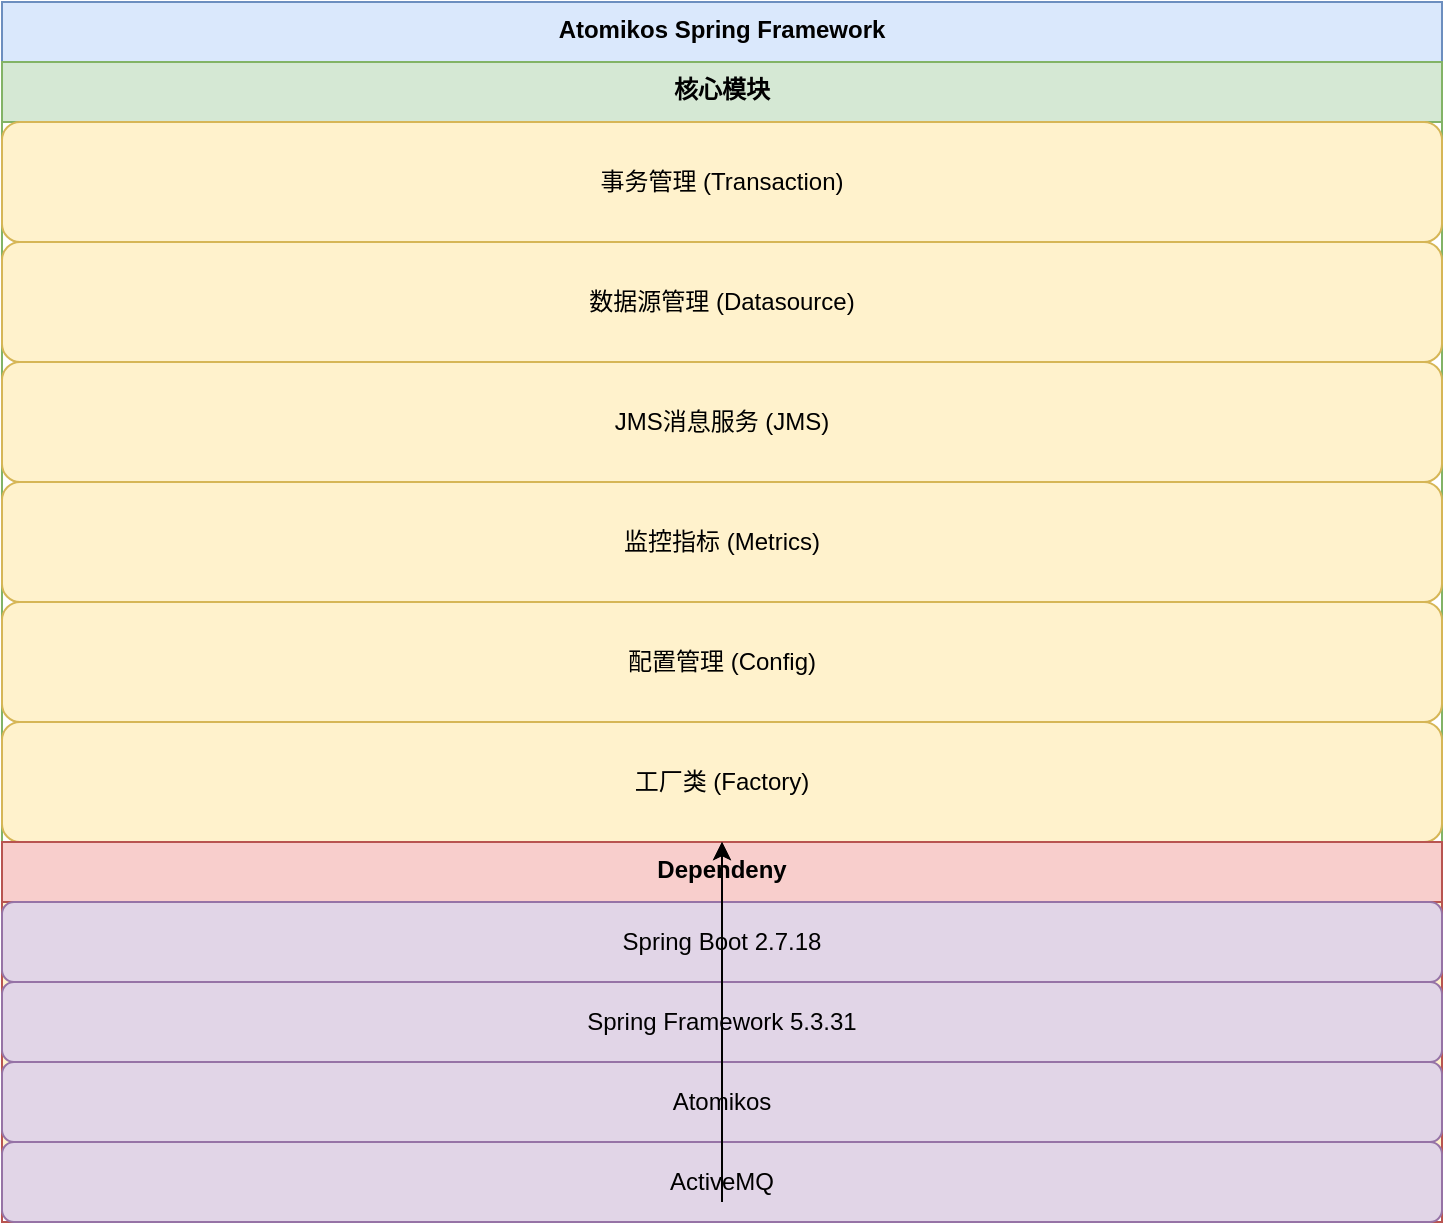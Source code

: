 <mxfile version="26.2.14">
  <diagram name="Atomikos Spring Architecture" id="-GEyjpEQG79bUJHVE0J3">
    <mxGraphModel dx="1418" dy="804" grid="1" gridSize="10" guides="1" tooltips="1" connect="1" arrows="1" fold="1" page="1" pageScale="1" pageWidth="850" pageHeight="1100" math="0" shadow="0">
      <root>
        <mxCell id="0" />
        <mxCell id="1" parent="0" />
        <mxCell id="EmIKRjpAbAzk9MXDX8uY-1" value="Atomikos Spring Framework" style="swimlane;fontStyle=1;align=center;verticalAlign=top;childLayout=stackLayout;horizontal=1;startSize=30;horizontalStack=0;resizeParent=1;resizeParentMax=0;resizeLast=0;collapsible=1;marginBottom=0;fillColor=#dae8fc;strokeColor=#6c8ebf;" vertex="1" parent="1">
          <mxGeometry x="40" y="40" width="720" height="600" as="geometry" />
        </mxCell>
        <mxCell id="EmIKRjpAbAzk9MXDX8uY-2" value="核心模块" style="swimlane;fontStyle=1;align=center;verticalAlign=top;childLayout=stackLayout;horizontal=1;startSize=30;horizontalStack=0;resizeParent=1;resizeParentMax=0;resizeLast=0;collapsible=1;marginBottom=0;fillColor=#d5e8d4;strokeColor=#82b366;" vertex="1" parent="EmIKRjpAbAzk9MXDX8uY-1">
          <mxGeometry y="30" width="720" height="570" as="geometry" />
        </mxCell>
        <mxCell id="EmIKRjpAbAzk9MXDX8uY-3" value="事务管理 (Transaction)" style="rounded=1;whiteSpace=wrap;html=1;fillColor=#fff2cc;strokeColor=#d6b656;" vertex="1" parent="EmIKRjpAbAzk9MXDX8uY-2">
          <mxGeometry y="30" width="720" height="60" as="geometry" />
        </mxCell>
        <mxCell id="EmIKRjpAbAzk9MXDX8uY-4" value="数据源管理 (Datasource)" style="rounded=1;whiteSpace=wrap;html=1;fillColor=#fff2cc;strokeColor=#d6b656;" vertex="1" parent="EmIKRjpAbAzk9MXDX8uY-2">
          <mxGeometry y="90" width="720" height="60" as="geometry" />
        </mxCell>
        <mxCell id="EmIKRjpAbAzk9MXDX8uY-5" value="JMS消息服务 (JMS)" style="rounded=1;whiteSpace=wrap;html=1;fillColor=#fff2cc;strokeColor=#d6b656;" vertex="1" parent="EmIKRjpAbAzk9MXDX8uY-2">
          <mxGeometry y="150" width="720" height="60" as="geometry" />
        </mxCell>
        <mxCell id="EmIKRjpAbAzk9MXDX8uY-6" value="监控指标 (Metrics)" style="rounded=1;whiteSpace=wrap;html=1;fillColor=#fff2cc;strokeColor=#d6b656;" vertex="1" parent="EmIKRjpAbAzk9MXDX8uY-2">
          <mxGeometry y="210" width="720" height="60" as="geometry" />
        </mxCell>
        <mxCell id="EmIKRjpAbAzk9MXDX8uY-7" value="配置管理 (Config)" style="rounded=1;whiteSpace=wrap;html=1;fillColor=#fff2cc;strokeColor=#d6b656;" vertex="1" parent="EmIKRjpAbAzk9MXDX8uY-2">
          <mxGeometry y="270" width="720" height="60" as="geometry" />
        </mxCell>
        <mxCell id="EmIKRjpAbAzk9MXDX8uY-8" value="工厂类 (Factory)" style="rounded=1;whiteSpace=wrap;html=1;fillColor=#fff2cc;strokeColor=#d6b656;" vertex="1" parent="EmIKRjpAbAzk9MXDX8uY-2">
          <mxGeometry y="330" width="720" height="60" as="geometry" />
        </mxCell>
        <mxCell id="EmIKRjpAbAzk9MXDX8uY-9" value="连接管理 (Connection)" style="rounded=1;whiteSpace=wrap;html=1;fillColor=#fff2cc;strokeColor=#d6b656;" vertex="1" parent="EmIKRjpAbAzk9MXDX8uY-2">
          <mxGeometry y="390" width="720" height="60" as="geometry" />
        </mxCell>
        <mxCell id="EmIKRjpAbAzk9MXDX8uY-10" value="同步机制 (Synchronization)" style="rounded=1;whiteSpace=wrap;html=1;fillColor=#fff2cc;strokeColor=#d6b656;" vertex="1" parent="EmIKRjpAbAzk9MXDX8uY-2">
          <mxGeometry y="450" width="720" height="60" as="geometry" />
        </mxCell>
        <mxCell id="EmIKRjpAbAzk9MXDX8uY-11" value="JNDI资源管理 (JNDI)" style="rounded=1;whiteSpace=wrap;html=1;fillColor=#fff2cc;strokeColor=#d6b656;" vertex="1" parent="EmIKRjpAbAzk9MXDX8uY-2">
          <mxGeometry y="510" width="720" height="60" as="geometry" />
        </mxCell>
        <mxCell id="EmIKRjpAbAzk9MXDX8uY-12" value="Dependeny" style="swimlane;fontStyle=1;align=center;verticalAlign=top;childLayout=stackLayout;horizontal=1;startSize=30;horizontalStack=0;resizeParent=1;resizeParentMax=0;resizeLast=0;collapsible=1;marginBottom=0;fillColor=#f8cecc;strokeColor=#b85450;" vertex="1" parent="1">
          <mxGeometry x="40" y="460" width="720" height="190" as="geometry" />
        </mxCell>
        <mxCell id="EmIKRjpAbAzk9MXDX8uY-18" style="edgeStyle=orthogonalEdgeStyle;rounded=0;orthogonalLoop=1;jettySize=auto;html=1;" edge="1" parent="EmIKRjpAbAzk9MXDX8uY-12" source="EmIKRjpAbAzk9MXDX8uY-13" target="EmIKRjpAbAzk9MXDX8uY-12">
          <mxGeometry relative="1" as="geometry">
            <Array as="points">
              <mxPoint x="440" y="80" />
              <mxPoint x="440" y="80" />
            </Array>
          </mxGeometry>
        </mxCell>
        <mxCell id="EmIKRjpAbAzk9MXDX8uY-13" value="Spring Boot 2.7.18" style="rounded=1;whiteSpace=wrap;html=1;fillColor=#e1d5e7;strokeColor=#9673a6;" vertex="1" parent="EmIKRjpAbAzk9MXDX8uY-12">
          <mxGeometry y="30" width="720" height="40" as="geometry" />
        </mxCell>
        <mxCell id="EmIKRjpAbAzk9MXDX8uY-14" value="Spring Framework 5.3.31" style="rounded=1;whiteSpace=wrap;html=1;fillColor=#e1d5e7;strokeColor=#9673a6;" vertex="1" parent="EmIKRjpAbAzk9MXDX8uY-12">
          <mxGeometry y="70" width="720" height="40" as="geometry" />
        </mxCell>
        <mxCell id="EmIKRjpAbAzk9MXDX8uY-15" value="Atomikos" style="rounded=1;whiteSpace=wrap;html=1;fillColor=#e1d5e7;strokeColor=#9673a6;" vertex="1" parent="EmIKRjpAbAzk9MXDX8uY-12">
          <mxGeometry y="110" width="720" height="40" as="geometry" />
        </mxCell>
        <mxCell id="EmIKRjpAbAzk9MXDX8uY-16" value="ActiveMQ" style="rounded=1;whiteSpace=wrap;html=1;fillColor=#e1d5e7;strokeColor=#9673a6;" vertex="1" parent="EmIKRjpAbAzk9MXDX8uY-12">
          <mxGeometry y="150" width="720" height="40" as="geometry" />
        </mxCell>
        <mxCell id="EmIKRjpAbAzk9MXDX8uY-17" value="" style="endArrow=classic;html=1;exitX=0.5;exitY=1;exitDx=0;exitDy=0;entryX=0.5;entryY=0;entryDx=0;entryDy=0;" edge="1" parent="1" source="EmIKRjpAbAzk9MXDX8uY-1" target="EmIKRjpAbAzk9MXDX8uY-12">
          <mxGeometry width="50" height="50" relative="1" as="geometry">
            <mxPoint x="390" y="450" as="sourcePoint" />
            <mxPoint x="440" y="400" as="targetPoint" />
          </mxGeometry>
        </mxCell>
      </root>
    </mxGraphModel>
  </diagram>
</mxfile>
